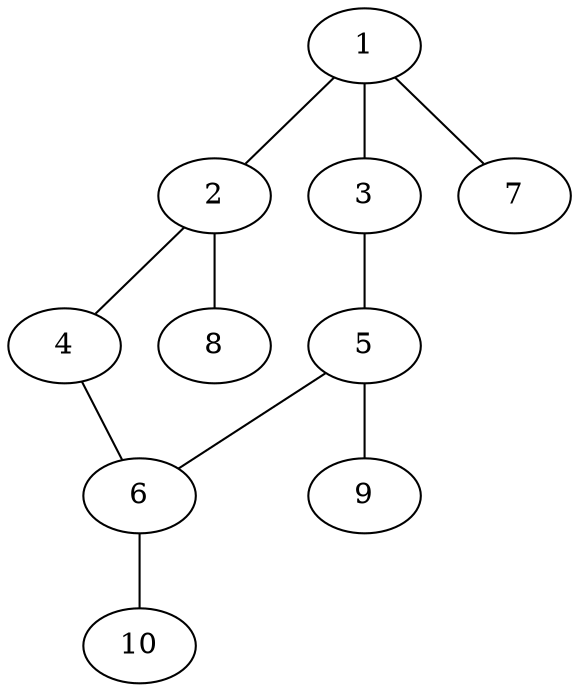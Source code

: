 graph molecule_1856 {
	1	 [chem=C];
	2	 [chem=C];
	1 -- 2	 [valence=1];
	3	 [chem=N];
	1 -- 3	 [valence=2];
	7	 [chem=H];
	1 -- 7	 [valence=1];
	4	 [chem=N];
	2 -- 4	 [valence=2];
	8	 [chem=H];
	2 -- 8	 [valence=1];
	5	 [chem=C];
	3 -- 5	 [valence=1];
	6	 [chem=C];
	4 -- 6	 [valence=1];
	5 -- 6	 [valence=2];
	9	 [chem=H];
	5 -- 9	 [valence=1];
	10	 [chem=H];
	6 -- 10	 [valence=1];
}
